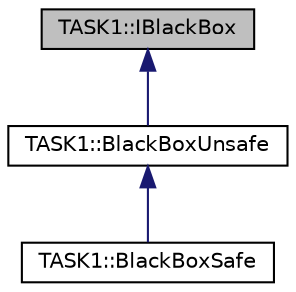 digraph "TASK1::IBlackBox"
{
 // LATEX_PDF_SIZE
  edge [fontname="Helvetica",fontsize="10",labelfontname="Helvetica",labelfontsize="10"];
  node [fontname="Helvetica",fontsize="10",shape=record];
  Node1 [label="TASK1::IBlackBox",height=0.2,width=0.4,color="black", fillcolor="grey75", style="filled", fontcolor="black",tooltip="Interface class for password check classes."];
  Node1 -> Node2 [dir="back",color="midnightblue",fontsize="10",style="solid",fontname="Helvetica"];
  Node2 [label="TASK1::BlackBoxUnsafe",height=0.2,width=0.4,color="black", fillcolor="white", style="filled",URL="$d9/df4/classTASK1_1_1BlackBoxUnsafe.html",tooltip="Implements a unsafe password checker where the password is stored as plan text."];
  Node2 -> Node3 [dir="back",color="midnightblue",fontsize="10",style="solid",fontname="Helvetica"];
  Node3 [label="TASK1::BlackBoxSafe",height=0.2,width=0.4,color="black", fillcolor="white", style="filled",URL="$dd/db4/classTASK1_1_1BlackBoxSafe.html",tooltip="Implements a more safe password checker where only the password's checksum is stored."];
}
